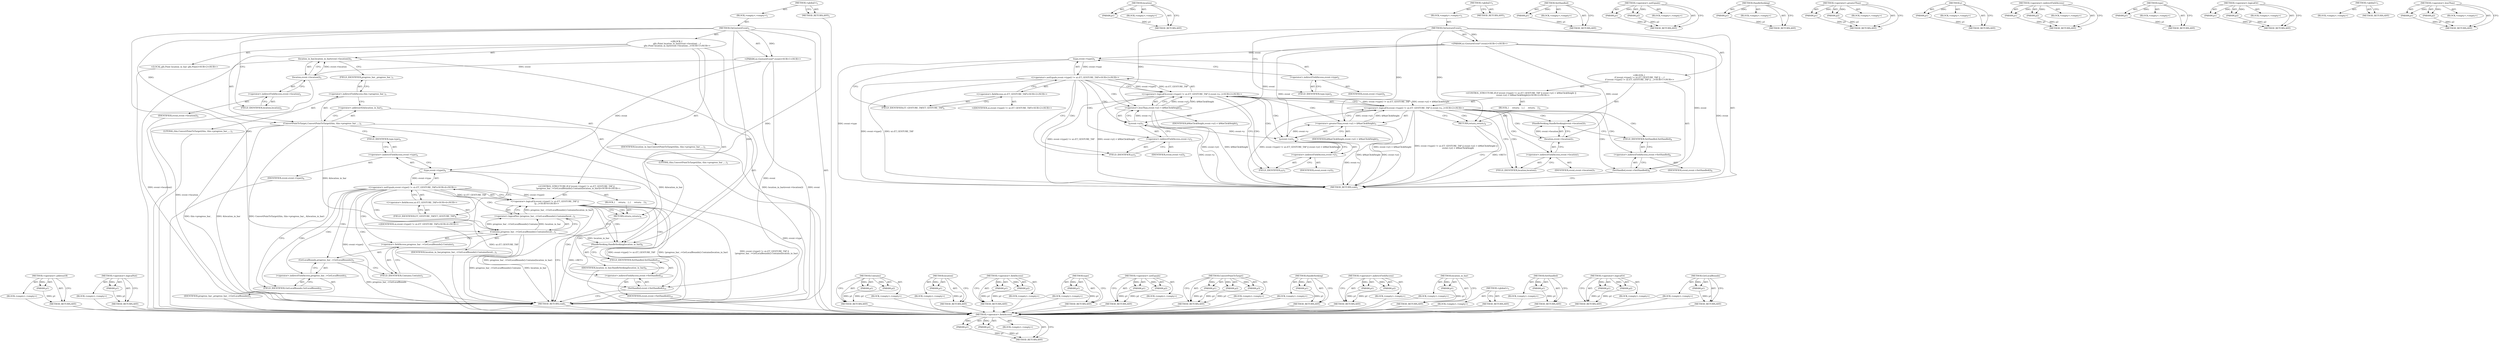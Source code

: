 digraph "&lt;operator&gt;.lessThan" {
vulnerable_89 [label=<(METHOD,&lt;operator&gt;.addressOf)>];
vulnerable_90 [label=<(PARAM,p1)>];
vulnerable_91 [label=<(BLOCK,&lt;empty&gt;,&lt;empty&gt;)>];
vulnerable_92 [label=<(METHOD_RETURN,ANY)>];
vulnerable_112 [label=<(METHOD,&lt;operator&gt;.logicalNot)>];
vulnerable_113 [label=<(PARAM,p1)>];
vulnerable_114 [label=<(BLOCK,&lt;empty&gt;,&lt;empty&gt;)>];
vulnerable_115 [label=<(METHOD_RETURN,ANY)>];
vulnerable_6 [label=<(METHOD,&lt;global&gt;)<SUB>1</SUB>>];
vulnerable_7 [label=<(BLOCK,&lt;empty&gt;,&lt;empty&gt;)<SUB>1</SUB>>];
vulnerable_8 [label=<(METHOD,OnGestureEvent)<SUB>1</SUB>>];
vulnerable_9 [label="<(PARAM,ui::GestureEvent* event)<SUB>1</SUB>>"];
vulnerable_10 [label="<(BLOCK,{
  gfx::Point location_in_bar(event-&gt;location(...,{
  gfx::Point location_in_bar(event-&gt;location(...)<SUB>1</SUB>>"];
vulnerable_11 [label="<(LOCAL,gfx.Point location_in_bar: gfx.Point)<SUB>2</SUB>>"];
vulnerable_12 [label=<(location_in_bar,location_in_bar(event-&gt;location()))<SUB>2</SUB>>];
vulnerable_13 [label=<(location,event-&gt;location())<SUB>2</SUB>>];
vulnerable_14 [label=<(&lt;operator&gt;.indirectFieldAccess,event-&gt;location)<SUB>2</SUB>>];
vulnerable_15 [label=<(IDENTIFIER,event,event-&gt;location())<SUB>2</SUB>>];
vulnerable_16 [label=<(FIELD_IDENTIFIER,location,location)<SUB>2</SUB>>];
vulnerable_17 [label=<(ConvertPointToTarget,ConvertPointToTarget(this, this-&gt;progress_bar_,...)<SUB>3</SUB>>];
vulnerable_18 [label=<(LITERAL,this,ConvertPointToTarget(this, this-&gt;progress_bar_,...)<SUB>3</SUB>>];
vulnerable_19 [label=<(&lt;operator&gt;.indirectFieldAccess,this-&gt;progress_bar_)<SUB>3</SUB>>];
vulnerable_20 [label=<(LITERAL,this,ConvertPointToTarget(this, this-&gt;progress_bar_,...)<SUB>3</SUB>>];
vulnerable_21 [label=<(FIELD_IDENTIFIER,progress_bar_,progress_bar_)<SUB>3</SUB>>];
vulnerable_22 [label=<(&lt;operator&gt;.addressOf,&amp;location_in_bar)<SUB>3</SUB>>];
vulnerable_23 [label=<(IDENTIFIER,location_in_bar,ConvertPointToTarget(this, this-&gt;progress_bar_,...)<SUB>3</SUB>>];
vulnerable_24 [label="<(CONTROL_STRUCTURE,IF,if (event-&gt;type() != ui::ET_GESTURE_TAP ||
      !progress_bar_-&gt;GetLocalBounds().Contains(location_in_bar)))<SUB>4</SUB>>"];
vulnerable_25 [label="<(&lt;operator&gt;.logicalOr,event-&gt;type() != ui::ET_GESTURE_TAP ||
      !p...)<SUB>4</SUB>>"];
vulnerable_26 [label="<(&lt;operator&gt;.notEquals,event-&gt;type() != ui::ET_GESTURE_TAP)<SUB>4</SUB>>"];
vulnerable_27 [label=<(type,event-&gt;type())<SUB>4</SUB>>];
vulnerable_28 [label=<(&lt;operator&gt;.indirectFieldAccess,event-&gt;type)<SUB>4</SUB>>];
vulnerable_29 [label=<(IDENTIFIER,event,event-&gt;type())<SUB>4</SUB>>];
vulnerable_30 [label=<(FIELD_IDENTIFIER,type,type)<SUB>4</SUB>>];
vulnerable_31 [label="<(&lt;operator&gt;.fieldAccess,ui::ET_GESTURE_TAP)<SUB>4</SUB>>"];
vulnerable_32 [label="<(IDENTIFIER,ui,event-&gt;type() != ui::ET_GESTURE_TAP)<SUB>4</SUB>>"];
vulnerable_33 [label=<(FIELD_IDENTIFIER,ET_GESTURE_TAP,ET_GESTURE_TAP)<SUB>4</SUB>>];
vulnerable_34 [label=<(&lt;operator&gt;.logicalNot,!progress_bar_-&gt;GetLocalBounds().Contains(locat...)<SUB>5</SUB>>];
vulnerable_35 [label=<(Contains,progress_bar_-&gt;GetLocalBounds().Contains(locati...)<SUB>5</SUB>>];
vulnerable_36 [label=<(&lt;operator&gt;.fieldAccess,progress_bar_-&gt;GetLocalBounds().Contains)<SUB>5</SUB>>];
vulnerable_37 [label=<(GetLocalBounds,progress_bar_-&gt;GetLocalBounds())<SUB>5</SUB>>];
vulnerable_38 [label=<(&lt;operator&gt;.indirectFieldAccess,progress_bar_-&gt;GetLocalBounds)<SUB>5</SUB>>];
vulnerable_39 [label=<(IDENTIFIER,progress_bar_,progress_bar_-&gt;GetLocalBounds())<SUB>5</SUB>>];
vulnerable_40 [label=<(FIELD_IDENTIFIER,GetLocalBounds,GetLocalBounds)<SUB>5</SUB>>];
vulnerable_41 [label=<(FIELD_IDENTIFIER,Contains,Contains)<SUB>5</SUB>>];
vulnerable_42 [label=<(IDENTIFIER,location_in_bar,progress_bar_-&gt;GetLocalBounds().Contains(locati...)<SUB>5</SUB>>];
vulnerable_43 [label=<(BLOCK,{
     return;
   },{
     return;
   })<SUB>5</SUB>>];
vulnerable_44 [label=<(RETURN,return;,return;)<SUB>6</SUB>>];
vulnerable_45 [label=<(HandleSeeking,HandleSeeking(location_in_bar))<SUB>9</SUB>>];
vulnerable_46 [label=<(IDENTIFIER,location_in_bar,HandleSeeking(location_in_bar))<SUB>9</SUB>>];
vulnerable_47 [label=<(SetHandled,event-&gt;SetHandled())<SUB>10</SUB>>];
vulnerable_48 [label=<(&lt;operator&gt;.indirectFieldAccess,event-&gt;SetHandled)<SUB>10</SUB>>];
vulnerable_49 [label=<(IDENTIFIER,event,event-&gt;SetHandled())<SUB>10</SUB>>];
vulnerable_50 [label=<(FIELD_IDENTIFIER,SetHandled,SetHandled)<SUB>10</SUB>>];
vulnerable_51 [label=<(METHOD_RETURN,void)<SUB>1</SUB>>];
vulnerable_53 [label=<(METHOD_RETURN,ANY)<SUB>1</SUB>>];
vulnerable_116 [label=<(METHOD,Contains)>];
vulnerable_117 [label=<(PARAM,p1)>];
vulnerable_118 [label=<(PARAM,p2)>];
vulnerable_119 [label=<(BLOCK,&lt;empty&gt;,&lt;empty&gt;)>];
vulnerable_120 [label=<(METHOD_RETURN,ANY)>];
vulnerable_74 [label=<(METHOD,location)>];
vulnerable_75 [label=<(PARAM,p1)>];
vulnerable_76 [label=<(BLOCK,&lt;empty&gt;,&lt;empty&gt;)>];
vulnerable_77 [label=<(METHOD_RETURN,ANY)>];
vulnerable_107 [label=<(METHOD,&lt;operator&gt;.fieldAccess)>];
vulnerable_108 [label=<(PARAM,p1)>];
vulnerable_109 [label=<(PARAM,p2)>];
vulnerable_110 [label=<(BLOCK,&lt;empty&gt;,&lt;empty&gt;)>];
vulnerable_111 [label=<(METHOD_RETURN,ANY)>];
vulnerable_103 [label=<(METHOD,type)>];
vulnerable_104 [label=<(PARAM,p1)>];
vulnerable_105 [label=<(BLOCK,&lt;empty&gt;,&lt;empty&gt;)>];
vulnerable_106 [label=<(METHOD_RETURN,ANY)>];
vulnerable_98 [label=<(METHOD,&lt;operator&gt;.notEquals)>];
vulnerable_99 [label=<(PARAM,p1)>];
vulnerable_100 [label=<(PARAM,p2)>];
vulnerable_101 [label=<(BLOCK,&lt;empty&gt;,&lt;empty&gt;)>];
vulnerable_102 [label=<(METHOD_RETURN,ANY)>];
vulnerable_83 [label=<(METHOD,ConvertPointToTarget)>];
vulnerable_84 [label=<(PARAM,p1)>];
vulnerable_85 [label=<(PARAM,p2)>];
vulnerable_86 [label=<(PARAM,p3)>];
vulnerable_87 [label=<(BLOCK,&lt;empty&gt;,&lt;empty&gt;)>];
vulnerable_88 [label=<(METHOD_RETURN,ANY)>];
vulnerable_125 [label=<(METHOD,HandleSeeking)>];
vulnerable_126 [label=<(PARAM,p1)>];
vulnerable_127 [label=<(BLOCK,&lt;empty&gt;,&lt;empty&gt;)>];
vulnerable_128 [label=<(METHOD_RETURN,ANY)>];
vulnerable_78 [label=<(METHOD,&lt;operator&gt;.indirectFieldAccess)>];
vulnerable_79 [label=<(PARAM,p1)>];
vulnerable_80 [label=<(PARAM,p2)>];
vulnerable_81 [label=<(BLOCK,&lt;empty&gt;,&lt;empty&gt;)>];
vulnerable_82 [label=<(METHOD_RETURN,ANY)>];
vulnerable_70 [label=<(METHOD,location_in_bar)>];
vulnerable_71 [label=<(PARAM,p1)>];
vulnerable_72 [label=<(BLOCK,&lt;empty&gt;,&lt;empty&gt;)>];
vulnerable_73 [label=<(METHOD_RETURN,ANY)>];
vulnerable_64 [label=<(METHOD,&lt;global&gt;)<SUB>1</SUB>>];
vulnerable_65 [label=<(BLOCK,&lt;empty&gt;,&lt;empty&gt;)>];
vulnerable_66 [label=<(METHOD_RETURN,ANY)>];
vulnerable_129 [label=<(METHOD,SetHandled)>];
vulnerable_130 [label=<(PARAM,p1)>];
vulnerable_131 [label=<(BLOCK,&lt;empty&gt;,&lt;empty&gt;)>];
vulnerable_132 [label=<(METHOD_RETURN,ANY)>];
vulnerable_93 [label=<(METHOD,&lt;operator&gt;.logicalOr)>];
vulnerable_94 [label=<(PARAM,p1)>];
vulnerable_95 [label=<(PARAM,p2)>];
vulnerable_96 [label=<(BLOCK,&lt;empty&gt;,&lt;empty&gt;)>];
vulnerable_97 [label=<(METHOD_RETURN,ANY)>];
vulnerable_121 [label=<(METHOD,GetLocalBounds)>];
vulnerable_122 [label=<(PARAM,p1)>];
vulnerable_123 [label=<(BLOCK,&lt;empty&gt;,&lt;empty&gt;)>];
vulnerable_124 [label=<(METHOD_RETURN,ANY)>];
fixed_81 [label=<(METHOD,&lt;operator&gt;.fieldAccess)>];
fixed_82 [label=<(PARAM,p1)>];
fixed_83 [label=<(PARAM,p2)>];
fixed_84 [label=<(BLOCK,&lt;empty&gt;,&lt;empty&gt;)>];
fixed_85 [label=<(METHOD_RETURN,ANY)>];
fixed_104 [label=<(METHOD,location)>];
fixed_105 [label=<(PARAM,p1)>];
fixed_106 [label=<(BLOCK,&lt;empty&gt;,&lt;empty&gt;)>];
fixed_107 [label=<(METHOD_RETURN,ANY)>];
fixed_6 [label=<(METHOD,&lt;global&gt;)<SUB>1</SUB>>];
fixed_7 [label=<(BLOCK,&lt;empty&gt;,&lt;empty&gt;)<SUB>1</SUB>>];
fixed_8 [label=<(METHOD,OnGestureEvent)<SUB>1</SUB>>];
fixed_9 [label="<(PARAM,ui::GestureEvent* event)<SUB>1</SUB>>"];
fixed_10 [label="<(BLOCK,{
  if (event-&gt;type() != ui::ET_GESTURE_TAP || ...,{
  if (event-&gt;type() != ui::ET_GESTURE_TAP || ...)<SUB>1</SUB>>"];
fixed_11 [label="<(CONTROL_STRUCTURE,IF,if (event-&gt;type() != ui::ET_GESTURE_TAP || event-&gt;y() &lt; kMinClickHeight ||
      event-&gt;y() &gt; kMaxClickHeight))<SUB>2</SUB>>"];
fixed_12 [label="<(&lt;operator&gt;.logicalOr,event-&gt;type() != ui::ET_GESTURE_TAP || event-&gt;y...)<SUB>2</SUB>>"];
fixed_13 [label="<(&lt;operator&gt;.logicalOr,event-&gt;type() != ui::ET_GESTURE_TAP || event-&gt;y...)<SUB>2</SUB>>"];
fixed_14 [label="<(&lt;operator&gt;.notEquals,event-&gt;type() != ui::ET_GESTURE_TAP)<SUB>2</SUB>>"];
fixed_15 [label=<(type,event-&gt;type())<SUB>2</SUB>>];
fixed_16 [label=<(&lt;operator&gt;.indirectFieldAccess,event-&gt;type)<SUB>2</SUB>>];
fixed_17 [label=<(IDENTIFIER,event,event-&gt;type())<SUB>2</SUB>>];
fixed_18 [label=<(FIELD_IDENTIFIER,type,type)<SUB>2</SUB>>];
fixed_19 [label="<(&lt;operator&gt;.fieldAccess,ui::ET_GESTURE_TAP)<SUB>2</SUB>>"];
fixed_20 [label="<(IDENTIFIER,ui,event-&gt;type() != ui::ET_GESTURE_TAP)<SUB>2</SUB>>"];
fixed_21 [label=<(FIELD_IDENTIFIER,ET_GESTURE_TAP,ET_GESTURE_TAP)<SUB>2</SUB>>];
fixed_22 [label=<(&lt;operator&gt;.lessThan,event-&gt;y() &lt; kMinClickHeight)<SUB>2</SUB>>];
fixed_23 [label=<(y,event-&gt;y())<SUB>2</SUB>>];
fixed_24 [label=<(&lt;operator&gt;.indirectFieldAccess,event-&gt;y)<SUB>2</SUB>>];
fixed_25 [label=<(IDENTIFIER,event,event-&gt;y())<SUB>2</SUB>>];
fixed_26 [label=<(FIELD_IDENTIFIER,y,y)<SUB>2</SUB>>];
fixed_27 [label=<(IDENTIFIER,kMinClickHeight,event-&gt;y() &lt; kMinClickHeight)<SUB>2</SUB>>];
fixed_28 [label=<(&lt;operator&gt;.greaterThan,event-&gt;y() &gt; kMaxClickHeight)<SUB>3</SUB>>];
fixed_29 [label=<(y,event-&gt;y())<SUB>3</SUB>>];
fixed_30 [label=<(&lt;operator&gt;.indirectFieldAccess,event-&gt;y)<SUB>3</SUB>>];
fixed_31 [label=<(IDENTIFIER,event,event-&gt;y())<SUB>3</SUB>>];
fixed_32 [label=<(FIELD_IDENTIFIER,y,y)<SUB>3</SUB>>];
fixed_33 [label=<(IDENTIFIER,kMaxClickHeight,event-&gt;y() &gt; kMaxClickHeight)<SUB>3</SUB>>];
fixed_34 [label=<(BLOCK,{
     return;
   },{
     return;
   })<SUB>3</SUB>>];
fixed_35 [label=<(RETURN,return;,return;)<SUB>4</SUB>>];
fixed_36 [label=<(HandleSeeking,HandleSeeking(event-&gt;location()))<SUB>7</SUB>>];
fixed_37 [label=<(location,event-&gt;location())<SUB>7</SUB>>];
fixed_38 [label=<(&lt;operator&gt;.indirectFieldAccess,event-&gt;location)<SUB>7</SUB>>];
fixed_39 [label=<(IDENTIFIER,event,event-&gt;location())<SUB>7</SUB>>];
fixed_40 [label=<(FIELD_IDENTIFIER,location,location)<SUB>7</SUB>>];
fixed_41 [label=<(SetHandled,event-&gt;SetHandled())<SUB>8</SUB>>];
fixed_42 [label=<(&lt;operator&gt;.indirectFieldAccess,event-&gt;SetHandled)<SUB>8</SUB>>];
fixed_43 [label=<(IDENTIFIER,event,event-&gt;SetHandled())<SUB>8</SUB>>];
fixed_44 [label=<(FIELD_IDENTIFIER,SetHandled,SetHandled)<SUB>8</SUB>>];
fixed_45 [label=<(METHOD_RETURN,void)<SUB>1</SUB>>];
fixed_47 [label=<(METHOD_RETURN,ANY)<SUB>1</SUB>>];
fixed_108 [label=<(METHOD,SetHandled)>];
fixed_109 [label=<(PARAM,p1)>];
fixed_110 [label=<(BLOCK,&lt;empty&gt;,&lt;empty&gt;)>];
fixed_111 [label=<(METHOD_RETURN,ANY)>];
fixed_67 [label=<(METHOD,&lt;operator&gt;.notEquals)>];
fixed_68 [label=<(PARAM,p1)>];
fixed_69 [label=<(PARAM,p2)>];
fixed_70 [label=<(BLOCK,&lt;empty&gt;,&lt;empty&gt;)>];
fixed_71 [label=<(METHOD_RETURN,ANY)>];
fixed_100 [label=<(METHOD,HandleSeeking)>];
fixed_101 [label=<(PARAM,p1)>];
fixed_102 [label=<(BLOCK,&lt;empty&gt;,&lt;empty&gt;)>];
fixed_103 [label=<(METHOD_RETURN,ANY)>];
fixed_95 [label=<(METHOD,&lt;operator&gt;.greaterThan)>];
fixed_96 [label=<(PARAM,p1)>];
fixed_97 [label=<(PARAM,p2)>];
fixed_98 [label=<(BLOCK,&lt;empty&gt;,&lt;empty&gt;)>];
fixed_99 [label=<(METHOD_RETURN,ANY)>];
fixed_91 [label=<(METHOD,y)>];
fixed_92 [label=<(PARAM,p1)>];
fixed_93 [label=<(BLOCK,&lt;empty&gt;,&lt;empty&gt;)>];
fixed_94 [label=<(METHOD_RETURN,ANY)>];
fixed_76 [label=<(METHOD,&lt;operator&gt;.indirectFieldAccess)>];
fixed_77 [label=<(PARAM,p1)>];
fixed_78 [label=<(PARAM,p2)>];
fixed_79 [label=<(BLOCK,&lt;empty&gt;,&lt;empty&gt;)>];
fixed_80 [label=<(METHOD_RETURN,ANY)>];
fixed_72 [label=<(METHOD,type)>];
fixed_73 [label=<(PARAM,p1)>];
fixed_74 [label=<(BLOCK,&lt;empty&gt;,&lt;empty&gt;)>];
fixed_75 [label=<(METHOD_RETURN,ANY)>];
fixed_62 [label=<(METHOD,&lt;operator&gt;.logicalOr)>];
fixed_63 [label=<(PARAM,p1)>];
fixed_64 [label=<(PARAM,p2)>];
fixed_65 [label=<(BLOCK,&lt;empty&gt;,&lt;empty&gt;)>];
fixed_66 [label=<(METHOD_RETURN,ANY)>];
fixed_56 [label=<(METHOD,&lt;global&gt;)<SUB>1</SUB>>];
fixed_57 [label=<(BLOCK,&lt;empty&gt;,&lt;empty&gt;)>];
fixed_58 [label=<(METHOD_RETURN,ANY)>];
fixed_86 [label=<(METHOD,&lt;operator&gt;.lessThan)>];
fixed_87 [label=<(PARAM,p1)>];
fixed_88 [label=<(PARAM,p2)>];
fixed_89 [label=<(BLOCK,&lt;empty&gt;,&lt;empty&gt;)>];
fixed_90 [label=<(METHOD_RETURN,ANY)>];
vulnerable_89 -> vulnerable_90  [key=0, label="AST: "];
vulnerable_89 -> vulnerable_90  [key=1, label="DDG: "];
vulnerable_89 -> vulnerable_91  [key=0, label="AST: "];
vulnerable_89 -> vulnerable_92  [key=0, label="AST: "];
vulnerable_89 -> vulnerable_92  [key=1, label="CFG: "];
vulnerable_90 -> vulnerable_92  [key=0, label="DDG: p1"];
vulnerable_91 -> fixed_81  [key=0];
vulnerable_92 -> fixed_81  [key=0];
vulnerable_112 -> vulnerable_113  [key=0, label="AST: "];
vulnerable_112 -> vulnerable_113  [key=1, label="DDG: "];
vulnerable_112 -> vulnerable_114  [key=0, label="AST: "];
vulnerable_112 -> vulnerable_115  [key=0, label="AST: "];
vulnerable_112 -> vulnerable_115  [key=1, label="CFG: "];
vulnerable_113 -> vulnerable_115  [key=0, label="DDG: p1"];
vulnerable_114 -> fixed_81  [key=0];
vulnerable_115 -> fixed_81  [key=0];
vulnerable_6 -> vulnerable_7  [key=0, label="AST: "];
vulnerable_6 -> vulnerable_53  [key=0, label="AST: "];
vulnerable_6 -> vulnerable_53  [key=1, label="CFG: "];
vulnerable_7 -> vulnerable_8  [key=0, label="AST: "];
vulnerable_8 -> vulnerable_9  [key=0, label="AST: "];
vulnerable_8 -> vulnerable_9  [key=1, label="DDG: "];
vulnerable_8 -> vulnerable_10  [key=0, label="AST: "];
vulnerable_8 -> vulnerable_51  [key=0, label="AST: "];
vulnerable_8 -> vulnerable_16  [key=0, label="CFG: "];
vulnerable_8 -> vulnerable_17  [key=0, label="DDG: "];
vulnerable_8 -> vulnerable_45  [key=0, label="DDG: "];
vulnerable_8 -> vulnerable_44  [key=0, label="DDG: "];
vulnerable_8 -> vulnerable_35  [key=0, label="DDG: "];
vulnerable_9 -> vulnerable_51  [key=0, label="DDG: event"];
vulnerable_9 -> vulnerable_47  [key=0, label="DDG: event"];
vulnerable_9 -> vulnerable_13  [key=0, label="DDG: event"];
vulnerable_9 -> vulnerable_27  [key=0, label="DDG: event"];
vulnerable_10 -> vulnerable_11  [key=0, label="AST: "];
vulnerable_10 -> vulnerable_12  [key=0, label="AST: "];
vulnerable_10 -> vulnerable_17  [key=0, label="AST: "];
vulnerable_10 -> vulnerable_24  [key=0, label="AST: "];
vulnerable_10 -> vulnerable_45  [key=0, label="AST: "];
vulnerable_10 -> vulnerable_47  [key=0, label="AST: "];
vulnerable_11 -> fixed_81  [key=0];
vulnerable_12 -> vulnerable_13  [key=0, label="AST: "];
vulnerable_12 -> vulnerable_21  [key=0, label="CFG: "];
vulnerable_12 -> vulnerable_51  [key=0, label="DDG: event-&gt;location()"];
vulnerable_12 -> vulnerable_51  [key=1, label="DDG: location_in_bar(event-&gt;location())"];
vulnerable_13 -> vulnerable_14  [key=0, label="AST: "];
vulnerable_13 -> vulnerable_12  [key=0, label="CFG: "];
vulnerable_13 -> vulnerable_12  [key=1, label="DDG: event-&gt;location"];
vulnerable_13 -> vulnerable_51  [key=0, label="DDG: event-&gt;location"];
vulnerable_14 -> vulnerable_15  [key=0, label="AST: "];
vulnerable_14 -> vulnerable_16  [key=0, label="AST: "];
vulnerable_14 -> vulnerable_13  [key=0, label="CFG: "];
vulnerable_15 -> fixed_81  [key=0];
vulnerable_16 -> vulnerable_14  [key=0, label="CFG: "];
vulnerable_17 -> vulnerable_18  [key=0, label="AST: "];
vulnerable_17 -> vulnerable_19  [key=0, label="AST: "];
vulnerable_17 -> vulnerable_22  [key=0, label="AST: "];
vulnerable_17 -> vulnerable_30  [key=0, label="CFG: "];
vulnerable_17 -> vulnerable_51  [key=0, label="DDG: this-&gt;progress_bar_"];
vulnerable_17 -> vulnerable_51  [key=1, label="DDG: &amp;location_in_bar"];
vulnerable_17 -> vulnerable_51  [key=2, label="DDG: ConvertPointToTarget(this, this-&gt;progress_bar_, &amp;location_in_bar)"];
vulnerable_17 -> vulnerable_45  [key=0, label="DDG: &amp;location_in_bar"];
vulnerable_17 -> vulnerable_35  [key=0, label="DDG: &amp;location_in_bar"];
vulnerable_18 -> fixed_81  [key=0];
vulnerable_19 -> vulnerable_20  [key=0, label="AST: "];
vulnerable_19 -> vulnerable_21  [key=0, label="AST: "];
vulnerable_19 -> vulnerable_22  [key=0, label="CFG: "];
vulnerable_20 -> fixed_81  [key=0];
vulnerable_21 -> vulnerable_19  [key=0, label="CFG: "];
vulnerable_22 -> vulnerable_23  [key=0, label="AST: "];
vulnerable_22 -> vulnerable_17  [key=0, label="CFG: "];
vulnerable_23 -> fixed_81  [key=0];
vulnerable_24 -> vulnerable_25  [key=0, label="AST: "];
vulnerable_24 -> vulnerable_43  [key=0, label="AST: "];
vulnerable_25 -> vulnerable_26  [key=0, label="AST: "];
vulnerable_25 -> vulnerable_34  [key=0, label="AST: "];
vulnerable_25 -> vulnerable_44  [key=0, label="CFG: "];
vulnerable_25 -> vulnerable_44  [key=1, label="CDG: "];
vulnerable_25 -> vulnerable_45  [key=0, label="CFG: "];
vulnerable_25 -> vulnerable_45  [key=1, label="CDG: "];
vulnerable_25 -> vulnerable_51  [key=0, label="DDG: event-&gt;type() != ui::ET_GESTURE_TAP"];
vulnerable_25 -> vulnerable_51  [key=1, label="DDG: !progress_bar_-&gt;GetLocalBounds().Contains(location_in_bar)"];
vulnerable_25 -> vulnerable_51  [key=2, label="DDG: event-&gt;type() != ui::ET_GESTURE_TAP ||
      !progress_bar_-&gt;GetLocalBounds().Contains(location_in_bar)"];
vulnerable_25 -> vulnerable_47  [key=0, label="CDG: "];
vulnerable_25 -> vulnerable_48  [key=0, label="CDG: "];
vulnerable_25 -> vulnerable_50  [key=0, label="CDG: "];
vulnerable_26 -> vulnerable_27  [key=0, label="AST: "];
vulnerable_26 -> vulnerable_31  [key=0, label="AST: "];
vulnerable_26 -> vulnerable_25  [key=0, label="CFG: "];
vulnerable_26 -> vulnerable_25  [key=1, label="DDG: event-&gt;type()"];
vulnerable_26 -> vulnerable_25  [key=2, label="DDG: ui::ET_GESTURE_TAP"];
vulnerable_26 -> vulnerable_40  [key=0, label="CFG: "];
vulnerable_26 -> vulnerable_40  [key=1, label="CDG: "];
vulnerable_26 -> vulnerable_51  [key=0, label="DDG: event-&gt;type()"];
vulnerable_26 -> vulnerable_51  [key=1, label="DDG: ui::ET_GESTURE_TAP"];
vulnerable_26 -> vulnerable_34  [key=0, label="CDG: "];
vulnerable_26 -> vulnerable_36  [key=0, label="CDG: "];
vulnerable_26 -> vulnerable_35  [key=0, label="CDG: "];
vulnerable_26 -> vulnerable_37  [key=0, label="CDG: "];
vulnerable_26 -> vulnerable_38  [key=0, label="CDG: "];
vulnerable_26 -> vulnerable_41  [key=0, label="CDG: "];
vulnerable_27 -> vulnerable_28  [key=0, label="AST: "];
vulnerable_27 -> vulnerable_33  [key=0, label="CFG: "];
vulnerable_27 -> vulnerable_51  [key=0, label="DDG: event-&gt;type"];
vulnerable_27 -> vulnerable_26  [key=0, label="DDG: event-&gt;type"];
vulnerable_28 -> vulnerable_29  [key=0, label="AST: "];
vulnerable_28 -> vulnerable_30  [key=0, label="AST: "];
vulnerable_28 -> vulnerable_27  [key=0, label="CFG: "];
vulnerable_29 -> fixed_81  [key=0];
vulnerable_30 -> vulnerable_28  [key=0, label="CFG: "];
vulnerable_31 -> vulnerable_32  [key=0, label="AST: "];
vulnerable_31 -> vulnerable_33  [key=0, label="AST: "];
vulnerable_31 -> vulnerable_26  [key=0, label="CFG: "];
vulnerable_32 -> fixed_81  [key=0];
vulnerable_33 -> vulnerable_31  [key=0, label="CFG: "];
vulnerable_34 -> vulnerable_35  [key=0, label="AST: "];
vulnerable_34 -> vulnerable_25  [key=0, label="CFG: "];
vulnerable_34 -> vulnerable_25  [key=1, label="DDG: progress_bar_-&gt;GetLocalBounds().Contains(location_in_bar)"];
vulnerable_34 -> vulnerable_51  [key=0, label="DDG: progress_bar_-&gt;GetLocalBounds().Contains(location_in_bar)"];
vulnerable_35 -> vulnerable_36  [key=0, label="AST: "];
vulnerable_35 -> vulnerable_42  [key=0, label="AST: "];
vulnerable_35 -> vulnerable_34  [key=0, label="CFG: "];
vulnerable_35 -> vulnerable_34  [key=1, label="DDG: progress_bar_-&gt;GetLocalBounds().Contains"];
vulnerable_35 -> vulnerable_34  [key=2, label="DDG: location_in_bar"];
vulnerable_35 -> vulnerable_51  [key=0, label="DDG: progress_bar_-&gt;GetLocalBounds().Contains"];
vulnerable_35 -> vulnerable_51  [key=1, label="DDG: location_in_bar"];
vulnerable_35 -> vulnerable_45  [key=0, label="DDG: location_in_bar"];
vulnerable_36 -> vulnerable_37  [key=0, label="AST: "];
vulnerable_36 -> vulnerable_41  [key=0, label="AST: "];
vulnerable_36 -> vulnerable_35  [key=0, label="CFG: "];
vulnerable_37 -> vulnerable_38  [key=0, label="AST: "];
vulnerable_37 -> vulnerable_41  [key=0, label="CFG: "];
vulnerable_37 -> vulnerable_51  [key=0, label="DDG: progress_bar_-&gt;GetLocalBounds"];
vulnerable_38 -> vulnerable_39  [key=0, label="AST: "];
vulnerable_38 -> vulnerable_40  [key=0, label="AST: "];
vulnerable_38 -> vulnerable_37  [key=0, label="CFG: "];
vulnerable_39 -> fixed_81  [key=0];
vulnerable_40 -> vulnerable_38  [key=0, label="CFG: "];
vulnerable_41 -> vulnerable_36  [key=0, label="CFG: "];
vulnerable_42 -> fixed_81  [key=0];
vulnerable_43 -> vulnerable_44  [key=0, label="AST: "];
vulnerable_44 -> vulnerable_51  [key=0, label="CFG: "];
vulnerable_44 -> vulnerable_51  [key=1, label="DDG: &lt;RET&gt;"];
vulnerable_45 -> vulnerable_46  [key=0, label="AST: "];
vulnerable_45 -> vulnerable_50  [key=0, label="CFG: "];
vulnerable_46 -> fixed_81  [key=0];
vulnerable_47 -> vulnerable_48  [key=0, label="AST: "];
vulnerable_47 -> vulnerable_51  [key=0, label="CFG: "];
vulnerable_48 -> vulnerable_49  [key=0, label="AST: "];
vulnerable_48 -> vulnerable_50  [key=0, label="AST: "];
vulnerable_48 -> vulnerable_47  [key=0, label="CFG: "];
vulnerable_49 -> fixed_81  [key=0];
vulnerable_50 -> vulnerable_48  [key=0, label="CFG: "];
vulnerable_51 -> fixed_81  [key=0];
vulnerable_53 -> fixed_81  [key=0];
vulnerable_116 -> vulnerable_117  [key=0, label="AST: "];
vulnerable_116 -> vulnerable_117  [key=1, label="DDG: "];
vulnerable_116 -> vulnerable_119  [key=0, label="AST: "];
vulnerable_116 -> vulnerable_118  [key=0, label="AST: "];
vulnerable_116 -> vulnerable_118  [key=1, label="DDG: "];
vulnerable_116 -> vulnerable_120  [key=0, label="AST: "];
vulnerable_116 -> vulnerable_120  [key=1, label="CFG: "];
vulnerable_117 -> vulnerable_120  [key=0, label="DDG: p1"];
vulnerable_118 -> vulnerable_120  [key=0, label="DDG: p2"];
vulnerable_119 -> fixed_81  [key=0];
vulnerable_120 -> fixed_81  [key=0];
vulnerable_74 -> vulnerable_75  [key=0, label="AST: "];
vulnerable_74 -> vulnerable_75  [key=1, label="DDG: "];
vulnerable_74 -> vulnerable_76  [key=0, label="AST: "];
vulnerable_74 -> vulnerable_77  [key=0, label="AST: "];
vulnerable_74 -> vulnerable_77  [key=1, label="CFG: "];
vulnerable_75 -> vulnerable_77  [key=0, label="DDG: p1"];
vulnerable_76 -> fixed_81  [key=0];
vulnerable_77 -> fixed_81  [key=0];
vulnerable_107 -> vulnerable_108  [key=0, label="AST: "];
vulnerable_107 -> vulnerable_108  [key=1, label="DDG: "];
vulnerable_107 -> vulnerable_110  [key=0, label="AST: "];
vulnerable_107 -> vulnerable_109  [key=0, label="AST: "];
vulnerable_107 -> vulnerable_109  [key=1, label="DDG: "];
vulnerable_107 -> vulnerable_111  [key=0, label="AST: "];
vulnerable_107 -> vulnerable_111  [key=1, label="CFG: "];
vulnerable_108 -> vulnerable_111  [key=0, label="DDG: p1"];
vulnerable_109 -> vulnerable_111  [key=0, label="DDG: p2"];
vulnerable_110 -> fixed_81  [key=0];
vulnerable_111 -> fixed_81  [key=0];
vulnerable_103 -> vulnerable_104  [key=0, label="AST: "];
vulnerable_103 -> vulnerable_104  [key=1, label="DDG: "];
vulnerable_103 -> vulnerable_105  [key=0, label="AST: "];
vulnerable_103 -> vulnerable_106  [key=0, label="AST: "];
vulnerable_103 -> vulnerable_106  [key=1, label="CFG: "];
vulnerable_104 -> vulnerable_106  [key=0, label="DDG: p1"];
vulnerable_105 -> fixed_81  [key=0];
vulnerable_106 -> fixed_81  [key=0];
vulnerable_98 -> vulnerable_99  [key=0, label="AST: "];
vulnerable_98 -> vulnerable_99  [key=1, label="DDG: "];
vulnerable_98 -> vulnerable_101  [key=0, label="AST: "];
vulnerable_98 -> vulnerable_100  [key=0, label="AST: "];
vulnerable_98 -> vulnerable_100  [key=1, label="DDG: "];
vulnerable_98 -> vulnerable_102  [key=0, label="AST: "];
vulnerable_98 -> vulnerable_102  [key=1, label="CFG: "];
vulnerable_99 -> vulnerable_102  [key=0, label="DDG: p1"];
vulnerable_100 -> vulnerable_102  [key=0, label="DDG: p2"];
vulnerable_101 -> fixed_81  [key=0];
vulnerable_102 -> fixed_81  [key=0];
vulnerable_83 -> vulnerable_84  [key=0, label="AST: "];
vulnerable_83 -> vulnerable_84  [key=1, label="DDG: "];
vulnerable_83 -> vulnerable_87  [key=0, label="AST: "];
vulnerable_83 -> vulnerable_85  [key=0, label="AST: "];
vulnerable_83 -> vulnerable_85  [key=1, label="DDG: "];
vulnerable_83 -> vulnerable_88  [key=0, label="AST: "];
vulnerable_83 -> vulnerable_88  [key=1, label="CFG: "];
vulnerable_83 -> vulnerable_86  [key=0, label="AST: "];
vulnerable_83 -> vulnerable_86  [key=1, label="DDG: "];
vulnerable_84 -> vulnerable_88  [key=0, label="DDG: p1"];
vulnerable_85 -> vulnerable_88  [key=0, label="DDG: p2"];
vulnerable_86 -> vulnerable_88  [key=0, label="DDG: p3"];
vulnerable_87 -> fixed_81  [key=0];
vulnerable_88 -> fixed_81  [key=0];
vulnerable_125 -> vulnerable_126  [key=0, label="AST: "];
vulnerable_125 -> vulnerable_126  [key=1, label="DDG: "];
vulnerable_125 -> vulnerable_127  [key=0, label="AST: "];
vulnerable_125 -> vulnerable_128  [key=0, label="AST: "];
vulnerable_125 -> vulnerable_128  [key=1, label="CFG: "];
vulnerable_126 -> vulnerable_128  [key=0, label="DDG: p1"];
vulnerable_127 -> fixed_81  [key=0];
vulnerable_128 -> fixed_81  [key=0];
vulnerable_78 -> vulnerable_79  [key=0, label="AST: "];
vulnerable_78 -> vulnerable_79  [key=1, label="DDG: "];
vulnerable_78 -> vulnerable_81  [key=0, label="AST: "];
vulnerable_78 -> vulnerable_80  [key=0, label="AST: "];
vulnerable_78 -> vulnerable_80  [key=1, label="DDG: "];
vulnerable_78 -> vulnerable_82  [key=0, label="AST: "];
vulnerable_78 -> vulnerable_82  [key=1, label="CFG: "];
vulnerable_79 -> vulnerable_82  [key=0, label="DDG: p1"];
vulnerable_80 -> vulnerable_82  [key=0, label="DDG: p2"];
vulnerable_81 -> fixed_81  [key=0];
vulnerable_82 -> fixed_81  [key=0];
vulnerable_70 -> vulnerable_71  [key=0, label="AST: "];
vulnerable_70 -> vulnerable_71  [key=1, label="DDG: "];
vulnerable_70 -> vulnerable_72  [key=0, label="AST: "];
vulnerable_70 -> vulnerable_73  [key=0, label="AST: "];
vulnerable_70 -> vulnerable_73  [key=1, label="CFG: "];
vulnerable_71 -> vulnerable_73  [key=0, label="DDG: p1"];
vulnerable_72 -> fixed_81  [key=0];
vulnerable_73 -> fixed_81  [key=0];
vulnerable_64 -> vulnerable_65  [key=0, label="AST: "];
vulnerable_64 -> vulnerable_66  [key=0, label="AST: "];
vulnerable_64 -> vulnerable_66  [key=1, label="CFG: "];
vulnerable_65 -> fixed_81  [key=0];
vulnerable_66 -> fixed_81  [key=0];
vulnerable_129 -> vulnerable_130  [key=0, label="AST: "];
vulnerable_129 -> vulnerable_130  [key=1, label="DDG: "];
vulnerable_129 -> vulnerable_131  [key=0, label="AST: "];
vulnerable_129 -> vulnerable_132  [key=0, label="AST: "];
vulnerable_129 -> vulnerable_132  [key=1, label="CFG: "];
vulnerable_130 -> vulnerable_132  [key=0, label="DDG: p1"];
vulnerable_131 -> fixed_81  [key=0];
vulnerable_132 -> fixed_81  [key=0];
vulnerable_93 -> vulnerable_94  [key=0, label="AST: "];
vulnerable_93 -> vulnerable_94  [key=1, label="DDG: "];
vulnerable_93 -> vulnerable_96  [key=0, label="AST: "];
vulnerable_93 -> vulnerable_95  [key=0, label="AST: "];
vulnerable_93 -> vulnerable_95  [key=1, label="DDG: "];
vulnerable_93 -> vulnerable_97  [key=0, label="AST: "];
vulnerable_93 -> vulnerable_97  [key=1, label="CFG: "];
vulnerable_94 -> vulnerable_97  [key=0, label="DDG: p1"];
vulnerable_95 -> vulnerable_97  [key=0, label="DDG: p2"];
vulnerable_96 -> fixed_81  [key=0];
vulnerable_97 -> fixed_81  [key=0];
vulnerable_121 -> vulnerable_122  [key=0, label="AST: "];
vulnerable_121 -> vulnerable_122  [key=1, label="DDG: "];
vulnerable_121 -> vulnerable_123  [key=0, label="AST: "];
vulnerable_121 -> vulnerable_124  [key=0, label="AST: "];
vulnerable_121 -> vulnerable_124  [key=1, label="CFG: "];
vulnerable_122 -> vulnerable_124  [key=0, label="DDG: p1"];
vulnerable_123 -> fixed_81  [key=0];
vulnerable_124 -> fixed_81  [key=0];
fixed_81 -> fixed_82  [key=0, label="AST: "];
fixed_81 -> fixed_82  [key=1, label="DDG: "];
fixed_81 -> fixed_84  [key=0, label="AST: "];
fixed_81 -> fixed_83  [key=0, label="AST: "];
fixed_81 -> fixed_83  [key=1, label="DDG: "];
fixed_81 -> fixed_85  [key=0, label="AST: "];
fixed_81 -> fixed_85  [key=1, label="CFG: "];
fixed_82 -> fixed_85  [key=0, label="DDG: p1"];
fixed_83 -> fixed_85  [key=0, label="DDG: p2"];
fixed_104 -> fixed_105  [key=0, label="AST: "];
fixed_104 -> fixed_105  [key=1, label="DDG: "];
fixed_104 -> fixed_106  [key=0, label="AST: "];
fixed_104 -> fixed_107  [key=0, label="AST: "];
fixed_104 -> fixed_107  [key=1, label="CFG: "];
fixed_105 -> fixed_107  [key=0, label="DDG: p1"];
fixed_6 -> fixed_7  [key=0, label="AST: "];
fixed_6 -> fixed_47  [key=0, label="AST: "];
fixed_6 -> fixed_47  [key=1, label="CFG: "];
fixed_7 -> fixed_8  [key=0, label="AST: "];
fixed_8 -> fixed_9  [key=0, label="AST: "];
fixed_8 -> fixed_9  [key=1, label="DDG: "];
fixed_8 -> fixed_10  [key=0, label="AST: "];
fixed_8 -> fixed_45  [key=0, label="AST: "];
fixed_8 -> fixed_18  [key=0, label="CFG: "];
fixed_8 -> fixed_35  [key=0, label="DDG: "];
fixed_8 -> fixed_28  [key=0, label="DDG: "];
fixed_8 -> fixed_22  [key=0, label="DDG: "];
fixed_9 -> fixed_45  [key=0, label="DDG: event"];
fixed_9 -> fixed_41  [key=0, label="DDG: event"];
fixed_9 -> fixed_37  [key=0, label="DDG: event"];
fixed_9 -> fixed_29  [key=0, label="DDG: event"];
fixed_9 -> fixed_15  [key=0, label="DDG: event"];
fixed_9 -> fixed_23  [key=0, label="DDG: event"];
fixed_10 -> fixed_11  [key=0, label="AST: "];
fixed_10 -> fixed_36  [key=0, label="AST: "];
fixed_10 -> fixed_41  [key=0, label="AST: "];
fixed_11 -> fixed_12  [key=0, label="AST: "];
fixed_11 -> fixed_34  [key=0, label="AST: "];
fixed_12 -> fixed_13  [key=0, label="AST: "];
fixed_12 -> fixed_28  [key=0, label="AST: "];
fixed_12 -> fixed_35  [key=0, label="CFG: "];
fixed_12 -> fixed_35  [key=1, label="CDG: "];
fixed_12 -> fixed_40  [key=0, label="CFG: "];
fixed_12 -> fixed_40  [key=1, label="CDG: "];
fixed_12 -> fixed_45  [key=0, label="DDG: event-&gt;type() != ui::ET_GESTURE_TAP || event-&gt;y() &lt; kMinClickHeight"];
fixed_12 -> fixed_45  [key=1, label="DDG: event-&gt;y() &gt; kMaxClickHeight"];
fixed_12 -> fixed_45  [key=2, label="DDG: event-&gt;type() != ui::ET_GESTURE_TAP || event-&gt;y() &lt; kMinClickHeight ||
      event-&gt;y() &gt; kMaxClickHeight"];
fixed_12 -> fixed_42  [key=0, label="CDG: "];
fixed_12 -> fixed_36  [key=0, label="CDG: "];
fixed_12 -> fixed_44  [key=0, label="CDG: "];
fixed_12 -> fixed_37  [key=0, label="CDG: "];
fixed_12 -> fixed_38  [key=0, label="CDG: "];
fixed_12 -> fixed_41  [key=0, label="CDG: "];
fixed_13 -> fixed_14  [key=0, label="AST: "];
fixed_13 -> fixed_22  [key=0, label="AST: "];
fixed_13 -> fixed_12  [key=0, label="CFG: "];
fixed_13 -> fixed_12  [key=1, label="DDG: event-&gt;type() != ui::ET_GESTURE_TAP"];
fixed_13 -> fixed_12  [key=2, label="DDG: event-&gt;y() &lt; kMinClickHeight"];
fixed_13 -> fixed_32  [key=0, label="CFG: "];
fixed_13 -> fixed_32  [key=1, label="CDG: "];
fixed_13 -> fixed_45  [key=0, label="DDG: event-&gt;type() != ui::ET_GESTURE_TAP"];
fixed_13 -> fixed_45  [key=1, label="DDG: event-&gt;y() &lt; kMinClickHeight"];
fixed_13 -> fixed_30  [key=0, label="CDG: "];
fixed_13 -> fixed_29  [key=0, label="CDG: "];
fixed_13 -> fixed_28  [key=0, label="CDG: "];
fixed_14 -> fixed_15  [key=0, label="AST: "];
fixed_14 -> fixed_19  [key=0, label="AST: "];
fixed_14 -> fixed_13  [key=0, label="CFG: "];
fixed_14 -> fixed_13  [key=1, label="DDG: event-&gt;type()"];
fixed_14 -> fixed_13  [key=2, label="DDG: ui::ET_GESTURE_TAP"];
fixed_14 -> fixed_26  [key=0, label="CFG: "];
fixed_14 -> fixed_26  [key=1, label="CDG: "];
fixed_14 -> fixed_45  [key=0, label="DDG: event-&gt;type()"];
fixed_14 -> fixed_45  [key=1, label="DDG: ui::ET_GESTURE_TAP"];
fixed_14 -> fixed_24  [key=0, label="CDG: "];
fixed_14 -> fixed_23  [key=0, label="CDG: "];
fixed_14 -> fixed_22  [key=0, label="CDG: "];
fixed_15 -> fixed_16  [key=0, label="AST: "];
fixed_15 -> fixed_21  [key=0, label="CFG: "];
fixed_15 -> fixed_45  [key=0, label="DDG: event-&gt;type"];
fixed_15 -> fixed_14  [key=0, label="DDG: event-&gt;type"];
fixed_16 -> fixed_17  [key=0, label="AST: "];
fixed_16 -> fixed_18  [key=0, label="AST: "];
fixed_16 -> fixed_15  [key=0, label="CFG: "];
fixed_18 -> fixed_16  [key=0, label="CFG: "];
fixed_19 -> fixed_20  [key=0, label="AST: "];
fixed_19 -> fixed_21  [key=0, label="AST: "];
fixed_19 -> fixed_14  [key=0, label="CFG: "];
fixed_21 -> fixed_19  [key=0, label="CFG: "];
fixed_22 -> fixed_23  [key=0, label="AST: "];
fixed_22 -> fixed_27  [key=0, label="AST: "];
fixed_22 -> fixed_13  [key=0, label="CFG: "];
fixed_22 -> fixed_13  [key=1, label="DDG: event-&gt;y()"];
fixed_22 -> fixed_13  [key=2, label="DDG: kMinClickHeight"];
fixed_22 -> fixed_45  [key=0, label="DDG: event-&gt;y()"];
fixed_22 -> fixed_45  [key=1, label="DDG: kMinClickHeight"];
fixed_23 -> fixed_24  [key=0, label="AST: "];
fixed_23 -> fixed_22  [key=0, label="CFG: "];
fixed_23 -> fixed_22  [key=1, label="DDG: event-&gt;y"];
fixed_23 -> fixed_45  [key=0, label="DDG: event-&gt;y"];
fixed_23 -> fixed_29  [key=0, label="DDG: event-&gt;y"];
fixed_24 -> fixed_25  [key=0, label="AST: "];
fixed_24 -> fixed_26  [key=0, label="AST: "];
fixed_24 -> fixed_23  [key=0, label="CFG: "];
fixed_26 -> fixed_24  [key=0, label="CFG: "];
fixed_28 -> fixed_29  [key=0, label="AST: "];
fixed_28 -> fixed_33  [key=0, label="AST: "];
fixed_28 -> fixed_12  [key=0, label="CFG: "];
fixed_28 -> fixed_12  [key=1, label="DDG: event-&gt;y()"];
fixed_28 -> fixed_12  [key=2, label="DDG: kMaxClickHeight"];
fixed_28 -> fixed_45  [key=0, label="DDG: event-&gt;y()"];
fixed_28 -> fixed_45  [key=1, label="DDG: kMaxClickHeight"];
fixed_29 -> fixed_30  [key=0, label="AST: "];
fixed_29 -> fixed_28  [key=0, label="CFG: "];
fixed_29 -> fixed_28  [key=1, label="DDG: event-&gt;y"];
fixed_29 -> fixed_45  [key=0, label="DDG: event-&gt;y"];
fixed_30 -> fixed_31  [key=0, label="AST: "];
fixed_30 -> fixed_32  [key=0, label="AST: "];
fixed_30 -> fixed_29  [key=0, label="CFG: "];
fixed_32 -> fixed_30  [key=0, label="CFG: "];
fixed_34 -> fixed_35  [key=0, label="AST: "];
fixed_35 -> fixed_45  [key=0, label="CFG: "];
fixed_35 -> fixed_45  [key=1, label="DDG: &lt;RET&gt;"];
fixed_36 -> fixed_37  [key=0, label="AST: "];
fixed_36 -> fixed_44  [key=0, label="CFG: "];
fixed_37 -> fixed_38  [key=0, label="AST: "];
fixed_37 -> fixed_36  [key=0, label="CFG: "];
fixed_37 -> fixed_36  [key=1, label="DDG: event-&gt;location"];
fixed_38 -> fixed_39  [key=0, label="AST: "];
fixed_38 -> fixed_40  [key=0, label="AST: "];
fixed_38 -> fixed_37  [key=0, label="CFG: "];
fixed_40 -> fixed_38  [key=0, label="CFG: "];
fixed_41 -> fixed_42  [key=0, label="AST: "];
fixed_41 -> fixed_45  [key=0, label="CFG: "];
fixed_42 -> fixed_43  [key=0, label="AST: "];
fixed_42 -> fixed_44  [key=0, label="AST: "];
fixed_42 -> fixed_41  [key=0, label="CFG: "];
fixed_44 -> fixed_42  [key=0, label="CFG: "];
fixed_108 -> fixed_109  [key=0, label="AST: "];
fixed_108 -> fixed_109  [key=1, label="DDG: "];
fixed_108 -> fixed_110  [key=0, label="AST: "];
fixed_108 -> fixed_111  [key=0, label="AST: "];
fixed_108 -> fixed_111  [key=1, label="CFG: "];
fixed_109 -> fixed_111  [key=0, label="DDG: p1"];
fixed_67 -> fixed_68  [key=0, label="AST: "];
fixed_67 -> fixed_68  [key=1, label="DDG: "];
fixed_67 -> fixed_70  [key=0, label="AST: "];
fixed_67 -> fixed_69  [key=0, label="AST: "];
fixed_67 -> fixed_69  [key=1, label="DDG: "];
fixed_67 -> fixed_71  [key=0, label="AST: "];
fixed_67 -> fixed_71  [key=1, label="CFG: "];
fixed_68 -> fixed_71  [key=0, label="DDG: p1"];
fixed_69 -> fixed_71  [key=0, label="DDG: p2"];
fixed_100 -> fixed_101  [key=0, label="AST: "];
fixed_100 -> fixed_101  [key=1, label="DDG: "];
fixed_100 -> fixed_102  [key=0, label="AST: "];
fixed_100 -> fixed_103  [key=0, label="AST: "];
fixed_100 -> fixed_103  [key=1, label="CFG: "];
fixed_101 -> fixed_103  [key=0, label="DDG: p1"];
fixed_95 -> fixed_96  [key=0, label="AST: "];
fixed_95 -> fixed_96  [key=1, label="DDG: "];
fixed_95 -> fixed_98  [key=0, label="AST: "];
fixed_95 -> fixed_97  [key=0, label="AST: "];
fixed_95 -> fixed_97  [key=1, label="DDG: "];
fixed_95 -> fixed_99  [key=0, label="AST: "];
fixed_95 -> fixed_99  [key=1, label="CFG: "];
fixed_96 -> fixed_99  [key=0, label="DDG: p1"];
fixed_97 -> fixed_99  [key=0, label="DDG: p2"];
fixed_91 -> fixed_92  [key=0, label="AST: "];
fixed_91 -> fixed_92  [key=1, label="DDG: "];
fixed_91 -> fixed_93  [key=0, label="AST: "];
fixed_91 -> fixed_94  [key=0, label="AST: "];
fixed_91 -> fixed_94  [key=1, label="CFG: "];
fixed_92 -> fixed_94  [key=0, label="DDG: p1"];
fixed_76 -> fixed_77  [key=0, label="AST: "];
fixed_76 -> fixed_77  [key=1, label="DDG: "];
fixed_76 -> fixed_79  [key=0, label="AST: "];
fixed_76 -> fixed_78  [key=0, label="AST: "];
fixed_76 -> fixed_78  [key=1, label="DDG: "];
fixed_76 -> fixed_80  [key=0, label="AST: "];
fixed_76 -> fixed_80  [key=1, label="CFG: "];
fixed_77 -> fixed_80  [key=0, label="DDG: p1"];
fixed_78 -> fixed_80  [key=0, label="DDG: p2"];
fixed_72 -> fixed_73  [key=0, label="AST: "];
fixed_72 -> fixed_73  [key=1, label="DDG: "];
fixed_72 -> fixed_74  [key=0, label="AST: "];
fixed_72 -> fixed_75  [key=0, label="AST: "];
fixed_72 -> fixed_75  [key=1, label="CFG: "];
fixed_73 -> fixed_75  [key=0, label="DDG: p1"];
fixed_62 -> fixed_63  [key=0, label="AST: "];
fixed_62 -> fixed_63  [key=1, label="DDG: "];
fixed_62 -> fixed_65  [key=0, label="AST: "];
fixed_62 -> fixed_64  [key=0, label="AST: "];
fixed_62 -> fixed_64  [key=1, label="DDG: "];
fixed_62 -> fixed_66  [key=0, label="AST: "];
fixed_62 -> fixed_66  [key=1, label="CFG: "];
fixed_63 -> fixed_66  [key=0, label="DDG: p1"];
fixed_64 -> fixed_66  [key=0, label="DDG: p2"];
fixed_56 -> fixed_57  [key=0, label="AST: "];
fixed_56 -> fixed_58  [key=0, label="AST: "];
fixed_56 -> fixed_58  [key=1, label="CFG: "];
fixed_86 -> fixed_87  [key=0, label="AST: "];
fixed_86 -> fixed_87  [key=1, label="DDG: "];
fixed_86 -> fixed_89  [key=0, label="AST: "];
fixed_86 -> fixed_88  [key=0, label="AST: "];
fixed_86 -> fixed_88  [key=1, label="DDG: "];
fixed_86 -> fixed_90  [key=0, label="AST: "];
fixed_86 -> fixed_90  [key=1, label="CFG: "];
fixed_87 -> fixed_90  [key=0, label="DDG: p1"];
fixed_88 -> fixed_90  [key=0, label="DDG: p2"];
}
